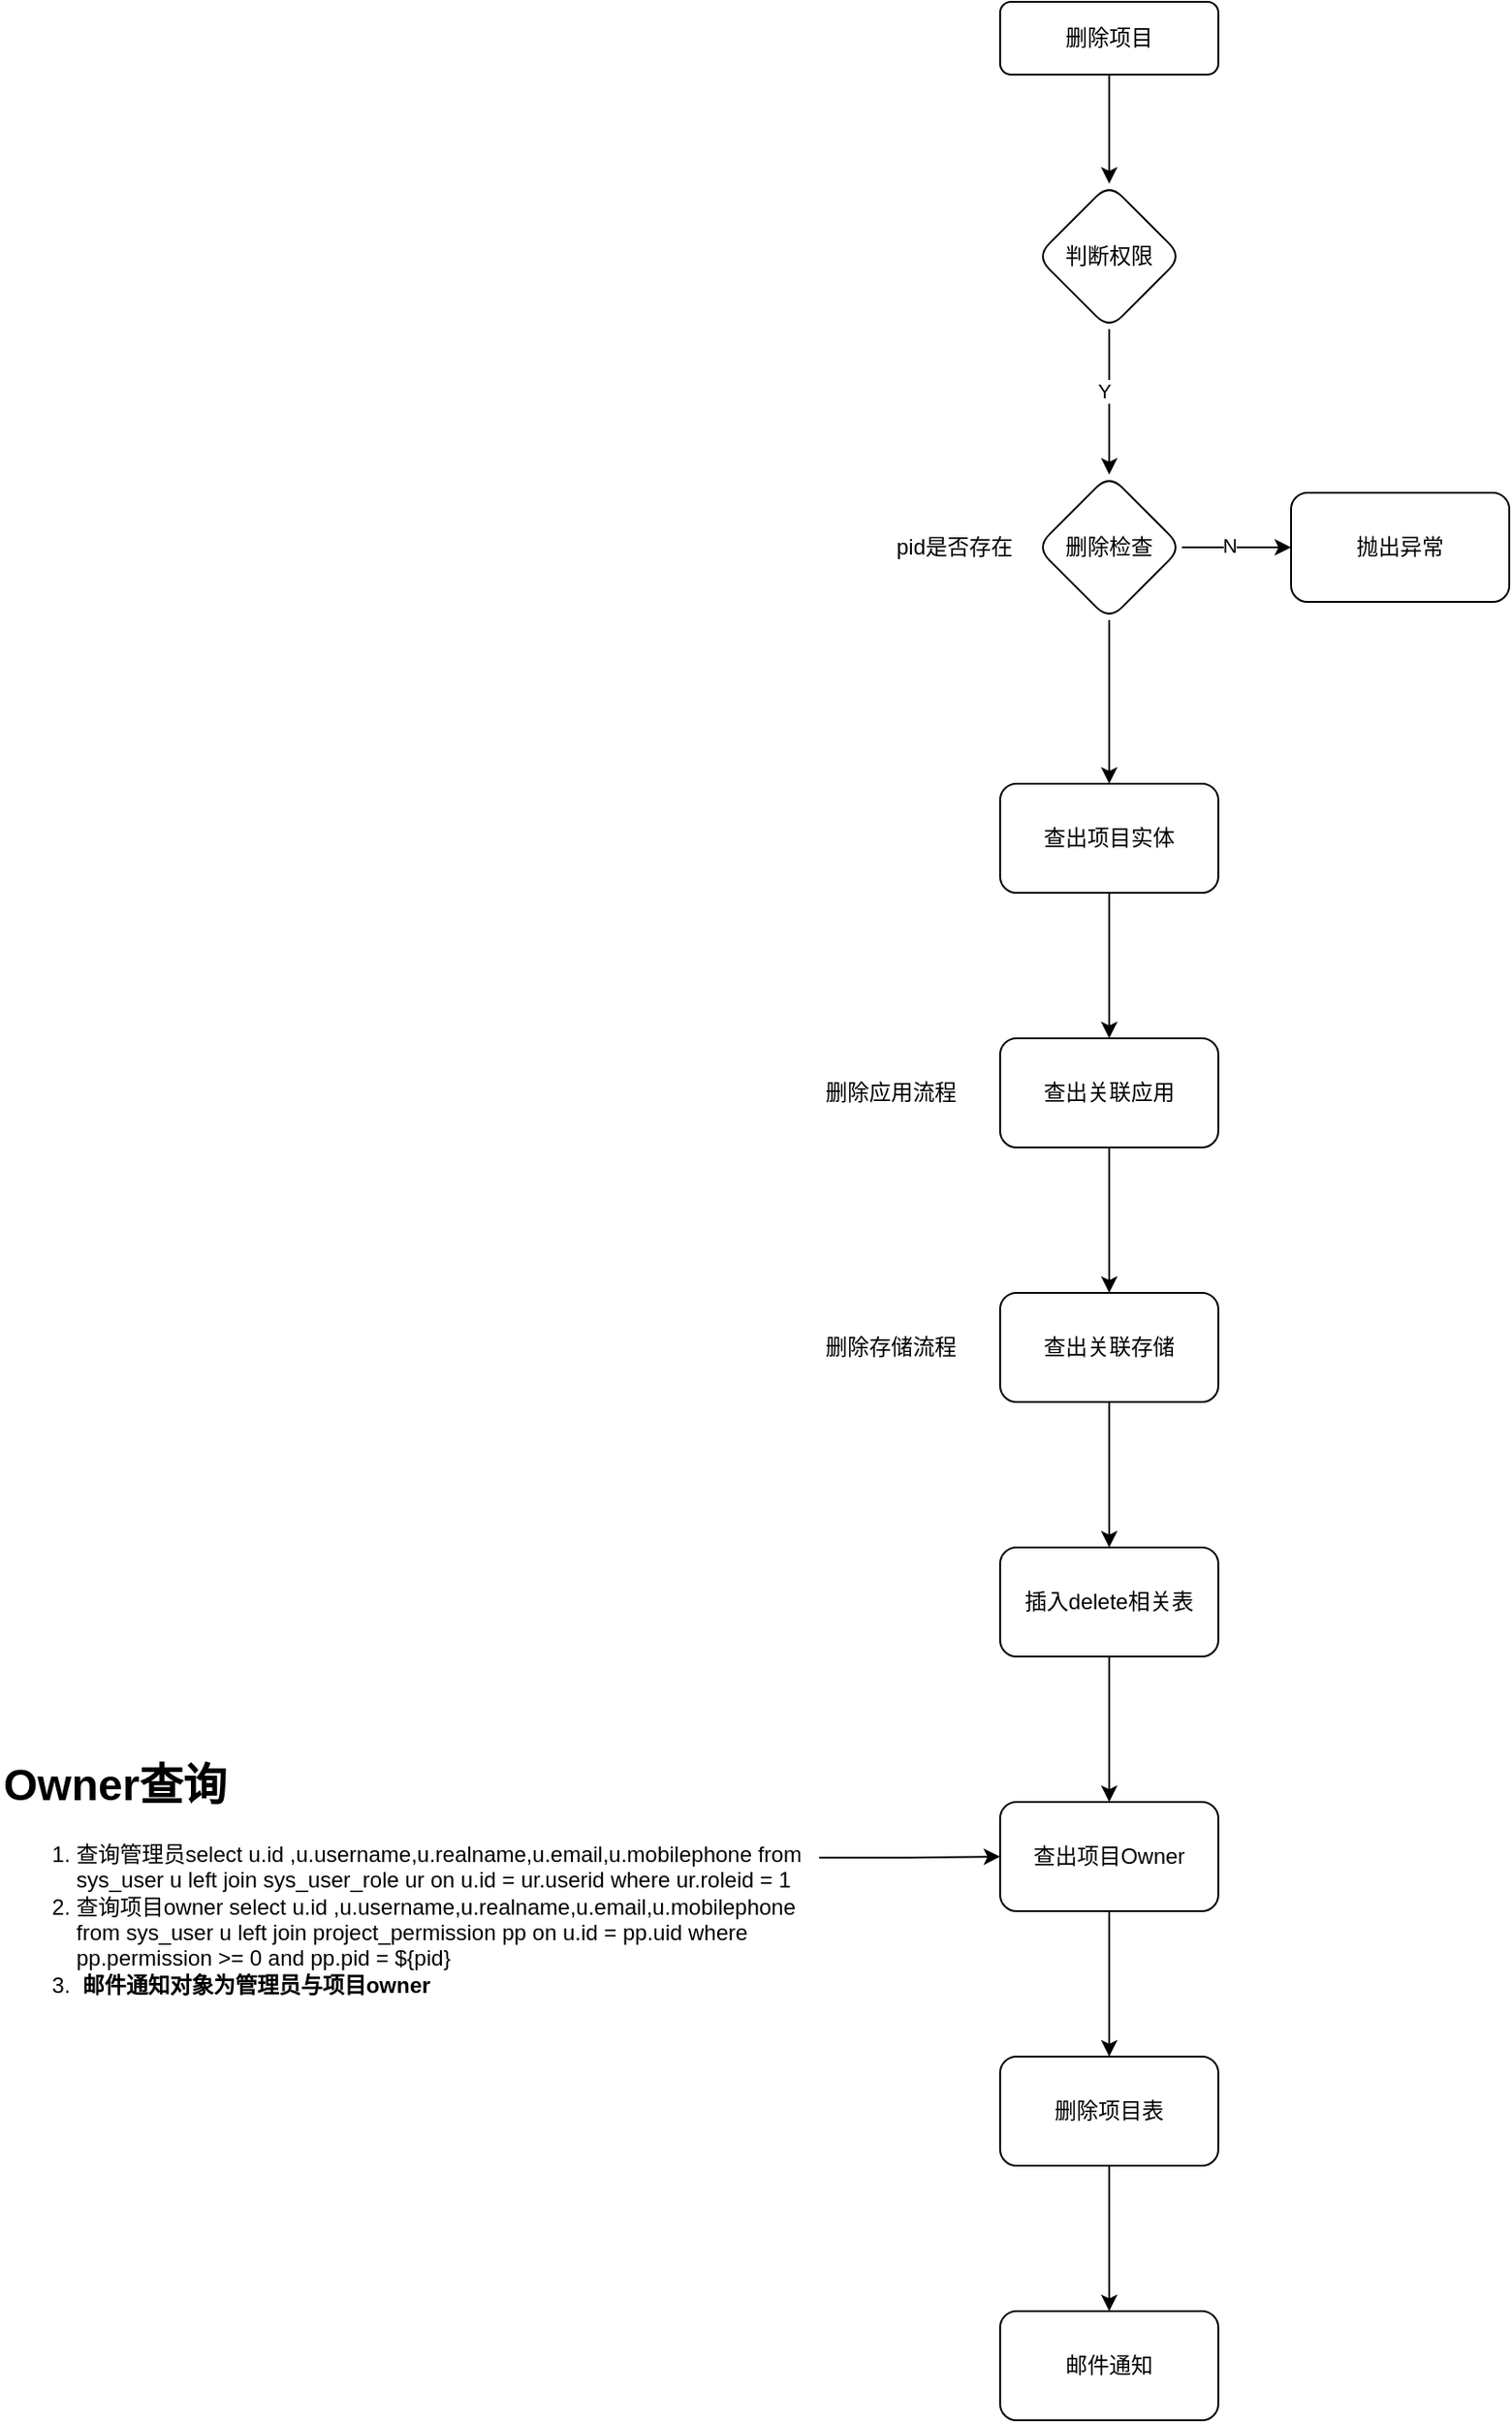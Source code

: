 <mxfile version="24.5.4" type="github">
  <diagram id="C5RBs43oDa-KdzZeNtuy" name="Page-1">
    <mxGraphModel dx="1194" dy="592" grid="1" gridSize="10" guides="1" tooltips="1" connect="1" arrows="1" fold="1" page="1" pageScale="1" pageWidth="827" pageHeight="1169" math="0" shadow="0">
      <root>
        <mxCell id="WIyWlLk6GJQsqaUBKTNV-0" />
        <mxCell id="WIyWlLk6GJQsqaUBKTNV-1" parent="WIyWlLk6GJQsqaUBKTNV-0" />
        <mxCell id="52LDFo53aAOOZvcBzFZm-2" value="" style="edgeStyle=orthogonalEdgeStyle;rounded=0;orthogonalLoop=1;jettySize=auto;html=1;" edge="1" parent="WIyWlLk6GJQsqaUBKTNV-1" source="52LDFo53aAOOZvcBzFZm-0" target="52LDFo53aAOOZvcBzFZm-1">
          <mxGeometry relative="1" as="geometry" />
        </mxCell>
        <mxCell id="52LDFo53aAOOZvcBzFZm-0" value="删除项目" style="rounded=1;whiteSpace=wrap;html=1;fontSize=12;glass=0;strokeWidth=1;shadow=0;" vertex="1" parent="WIyWlLk6GJQsqaUBKTNV-1">
          <mxGeometry x="570" y="80" width="120" height="40" as="geometry" />
        </mxCell>
        <mxCell id="52LDFo53aAOOZvcBzFZm-4" value="" style="edgeStyle=orthogonalEdgeStyle;rounded=0;orthogonalLoop=1;jettySize=auto;html=1;" edge="1" parent="WIyWlLk6GJQsqaUBKTNV-1" source="52LDFo53aAOOZvcBzFZm-1" target="52LDFo53aAOOZvcBzFZm-3">
          <mxGeometry relative="1" as="geometry" />
        </mxCell>
        <mxCell id="52LDFo53aAOOZvcBzFZm-5" value="Y" style="edgeLabel;html=1;align=center;verticalAlign=middle;resizable=0;points=[];" vertex="1" connectable="0" parent="52LDFo53aAOOZvcBzFZm-4">
          <mxGeometry x="-0.15" y="-3" relative="1" as="geometry">
            <mxPoint as="offset" />
          </mxGeometry>
        </mxCell>
        <mxCell id="52LDFo53aAOOZvcBzFZm-1" value="判断权限" style="rhombus;whiteSpace=wrap;html=1;rounded=1;glass=0;strokeWidth=1;shadow=0;" vertex="1" parent="WIyWlLk6GJQsqaUBKTNV-1">
          <mxGeometry x="590" y="180" width="80" height="80" as="geometry" />
        </mxCell>
        <mxCell id="52LDFo53aAOOZvcBzFZm-10" value="" style="edgeStyle=orthogonalEdgeStyle;rounded=0;orthogonalLoop=1;jettySize=auto;html=1;" edge="1" parent="WIyWlLk6GJQsqaUBKTNV-1" source="52LDFo53aAOOZvcBzFZm-3" target="52LDFo53aAOOZvcBzFZm-9">
          <mxGeometry relative="1" as="geometry" />
        </mxCell>
        <mxCell id="52LDFo53aAOOZvcBzFZm-11" value="N" style="edgeLabel;html=1;align=center;verticalAlign=middle;resizable=0;points=[];" vertex="1" connectable="0" parent="52LDFo53aAOOZvcBzFZm-10">
          <mxGeometry x="-0.133" y="1" relative="1" as="geometry">
            <mxPoint as="offset" />
          </mxGeometry>
        </mxCell>
        <mxCell id="52LDFo53aAOOZvcBzFZm-13" value="" style="edgeStyle=orthogonalEdgeStyle;rounded=0;orthogonalLoop=1;jettySize=auto;html=1;" edge="1" parent="WIyWlLk6GJQsqaUBKTNV-1" source="52LDFo53aAOOZvcBzFZm-3" target="52LDFo53aAOOZvcBzFZm-12">
          <mxGeometry relative="1" as="geometry" />
        </mxCell>
        <mxCell id="52LDFo53aAOOZvcBzFZm-3" value="删除检查" style="rhombus;whiteSpace=wrap;html=1;rounded=1;glass=0;strokeWidth=1;shadow=0;" vertex="1" parent="WIyWlLk6GJQsqaUBKTNV-1">
          <mxGeometry x="590" y="340" width="80" height="80" as="geometry" />
        </mxCell>
        <mxCell id="52LDFo53aAOOZvcBzFZm-6" value="pid是否存在" style="text;html=1;align=center;verticalAlign=middle;whiteSpace=wrap;rounded=0;" vertex="1" parent="WIyWlLk6GJQsqaUBKTNV-1">
          <mxGeometry x="510" y="365" width="70" height="30" as="geometry" />
        </mxCell>
        <mxCell id="52LDFo53aAOOZvcBzFZm-9" value="抛出异常" style="whiteSpace=wrap;html=1;rounded=1;glass=0;strokeWidth=1;shadow=0;" vertex="1" parent="WIyWlLk6GJQsqaUBKTNV-1">
          <mxGeometry x="730" y="350" width="120" height="60" as="geometry" />
        </mxCell>
        <mxCell id="52LDFo53aAOOZvcBzFZm-15" value="" style="edgeStyle=orthogonalEdgeStyle;rounded=0;orthogonalLoop=1;jettySize=auto;html=1;" edge="1" parent="WIyWlLk6GJQsqaUBKTNV-1" source="52LDFo53aAOOZvcBzFZm-12" target="52LDFo53aAOOZvcBzFZm-14">
          <mxGeometry relative="1" as="geometry" />
        </mxCell>
        <mxCell id="52LDFo53aAOOZvcBzFZm-12" value="查出项目实体" style="whiteSpace=wrap;html=1;rounded=1;glass=0;strokeWidth=1;shadow=0;" vertex="1" parent="WIyWlLk6GJQsqaUBKTNV-1">
          <mxGeometry x="570" y="510" width="120" height="60" as="geometry" />
        </mxCell>
        <mxCell id="52LDFo53aAOOZvcBzFZm-17" value="" style="edgeStyle=orthogonalEdgeStyle;rounded=0;orthogonalLoop=1;jettySize=auto;html=1;" edge="1" parent="WIyWlLk6GJQsqaUBKTNV-1" source="52LDFo53aAOOZvcBzFZm-14" target="52LDFo53aAOOZvcBzFZm-16">
          <mxGeometry relative="1" as="geometry" />
        </mxCell>
        <mxCell id="52LDFo53aAOOZvcBzFZm-14" value="查出关联应用" style="whiteSpace=wrap;html=1;rounded=1;glass=0;strokeWidth=1;shadow=0;" vertex="1" parent="WIyWlLk6GJQsqaUBKTNV-1">
          <mxGeometry x="570" y="650" width="120" height="60" as="geometry" />
        </mxCell>
        <mxCell id="52LDFo53aAOOZvcBzFZm-21" value="" style="edgeStyle=orthogonalEdgeStyle;rounded=0;orthogonalLoop=1;jettySize=auto;html=1;" edge="1" parent="WIyWlLk6GJQsqaUBKTNV-1" source="52LDFo53aAOOZvcBzFZm-16" target="52LDFo53aAOOZvcBzFZm-20">
          <mxGeometry relative="1" as="geometry" />
        </mxCell>
        <mxCell id="52LDFo53aAOOZvcBzFZm-16" value="查出关联存储" style="whiteSpace=wrap;html=1;rounded=1;glass=0;strokeWidth=1;shadow=0;" vertex="1" parent="WIyWlLk6GJQsqaUBKTNV-1">
          <mxGeometry x="570" y="790" width="120" height="60" as="geometry" />
        </mxCell>
        <mxCell id="52LDFo53aAOOZvcBzFZm-18" value="删除应用流程" style="text;html=1;align=center;verticalAlign=middle;whiteSpace=wrap;rounded=0;" vertex="1" parent="WIyWlLk6GJQsqaUBKTNV-1">
          <mxGeometry x="470" y="665" width="80" height="30" as="geometry" />
        </mxCell>
        <mxCell id="52LDFo53aAOOZvcBzFZm-19" value="删除存储流程" style="text;html=1;align=center;verticalAlign=middle;whiteSpace=wrap;rounded=0;" vertex="1" parent="WIyWlLk6GJQsqaUBKTNV-1">
          <mxGeometry x="470" y="805" width="80" height="30" as="geometry" />
        </mxCell>
        <mxCell id="52LDFo53aAOOZvcBzFZm-23" value="" style="edgeStyle=orthogonalEdgeStyle;rounded=0;orthogonalLoop=1;jettySize=auto;html=1;" edge="1" parent="WIyWlLk6GJQsqaUBKTNV-1" source="52LDFo53aAOOZvcBzFZm-20" target="52LDFo53aAOOZvcBzFZm-22">
          <mxGeometry relative="1" as="geometry" />
        </mxCell>
        <mxCell id="52LDFo53aAOOZvcBzFZm-20" value="插入delete相关表" style="whiteSpace=wrap;html=1;rounded=1;glass=0;strokeWidth=1;shadow=0;" vertex="1" parent="WIyWlLk6GJQsqaUBKTNV-1">
          <mxGeometry x="570" y="930" width="120" height="60" as="geometry" />
        </mxCell>
        <mxCell id="52LDFo53aAOOZvcBzFZm-25" value="" style="edgeStyle=orthogonalEdgeStyle;rounded=0;orthogonalLoop=1;jettySize=auto;html=1;" edge="1" parent="WIyWlLk6GJQsqaUBKTNV-1" source="52LDFo53aAOOZvcBzFZm-22" target="52LDFo53aAOOZvcBzFZm-24">
          <mxGeometry relative="1" as="geometry" />
        </mxCell>
        <mxCell id="52LDFo53aAOOZvcBzFZm-22" value="查出项目Owner" style="whiteSpace=wrap;html=1;rounded=1;glass=0;strokeWidth=1;shadow=0;" vertex="1" parent="WIyWlLk6GJQsqaUBKTNV-1">
          <mxGeometry x="570" y="1070" width="120" height="60" as="geometry" />
        </mxCell>
        <mxCell id="52LDFo53aAOOZvcBzFZm-27" value="" style="edgeStyle=orthogonalEdgeStyle;rounded=0;orthogonalLoop=1;jettySize=auto;html=1;" edge="1" parent="WIyWlLk6GJQsqaUBKTNV-1" source="52LDFo53aAOOZvcBzFZm-24" target="52LDFo53aAOOZvcBzFZm-26">
          <mxGeometry relative="1" as="geometry" />
        </mxCell>
        <mxCell id="52LDFo53aAOOZvcBzFZm-24" value="删除项目表" style="whiteSpace=wrap;html=1;rounded=1;glass=0;strokeWidth=1;shadow=0;" vertex="1" parent="WIyWlLk6GJQsqaUBKTNV-1">
          <mxGeometry x="570" y="1210" width="120" height="60" as="geometry" />
        </mxCell>
        <mxCell id="52LDFo53aAOOZvcBzFZm-26" value="邮件通知" style="whiteSpace=wrap;html=1;rounded=1;glass=0;strokeWidth=1;shadow=0;" vertex="1" parent="WIyWlLk6GJQsqaUBKTNV-1">
          <mxGeometry x="570" y="1350" width="120" height="60" as="geometry" />
        </mxCell>
        <mxCell id="52LDFo53aAOOZvcBzFZm-32" value="" style="edgeStyle=orthogonalEdgeStyle;rounded=0;orthogonalLoop=1;jettySize=auto;html=1;exitX=1.001;exitY=0.404;exitDx=0;exitDy=0;exitPerimeter=0;" edge="1" parent="WIyWlLk6GJQsqaUBKTNV-1" source="52LDFo53aAOOZvcBzFZm-31" target="52LDFo53aAOOZvcBzFZm-22">
          <mxGeometry relative="1" as="geometry" />
        </mxCell>
        <mxCell id="52LDFo53aAOOZvcBzFZm-31" value="&lt;h1 style=&quot;margin-top: 0px;&quot;&gt;Owner查询&lt;/h1&gt;&lt;div&gt;&lt;ol&gt;&lt;li&gt;查询管理员select u.id ,u.username,u.realname,u.email,u.mobilephone from sys_user u left join sys_user_role ur on u.id = ur.userid where ur.roleid = 1&lt;/li&gt;&lt;li&gt;查询项目owner select u.id ,u.username,u.realname,u.email,u.mobilephone from sys_user u left join project_permission pp on u.id = pp.uid where pp.permission &amp;gt;= 0 and pp.pid = ${pid}&lt;/li&gt;&lt;li&gt;&amp;nbsp;&lt;b&gt;邮件通知对象为管理员与项目owner&lt;/b&gt;&lt;br&gt;&lt;/li&gt;&lt;/ol&gt;&lt;/div&gt;" style="text;html=1;whiteSpace=wrap;overflow=hidden;rounded=0;" vertex="1" parent="WIyWlLk6GJQsqaUBKTNV-1">
          <mxGeometry x="20" y="1040" width="450" height="150" as="geometry" />
        </mxCell>
      </root>
    </mxGraphModel>
  </diagram>
</mxfile>
